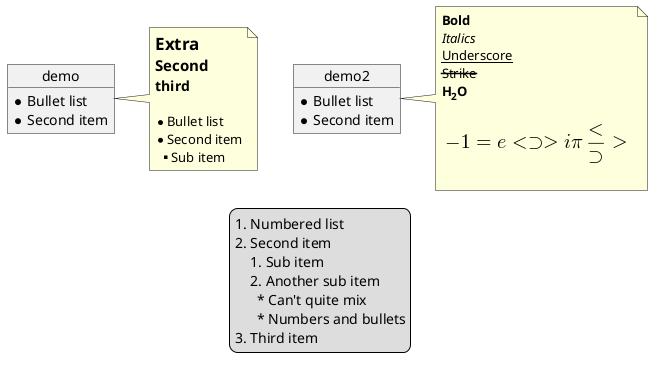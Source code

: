 @startuml

object demo {
  * Bullet list
  * Second item
}


note right 
  = Extra 
  == Second
  === third
  
  * Bullet list
  * Second item
  ** Sub item
end note


legend
  # Numbered list
  # Second item
  ## Sub item
  ## Another sub item
        * Can't quite mix 
        * Numbers and bullets
  # Third item
end legend


object demo2 {
  * Bullet list
  * Second item
}

note right
<b>Bold</b>
<i>Italics</i>
<u>Underscore</u>
<s>Strike</s>
<b>H<sub>2</sub>O

=<math>-1=e<sup>i pi</sup></math>

end note


@enduml